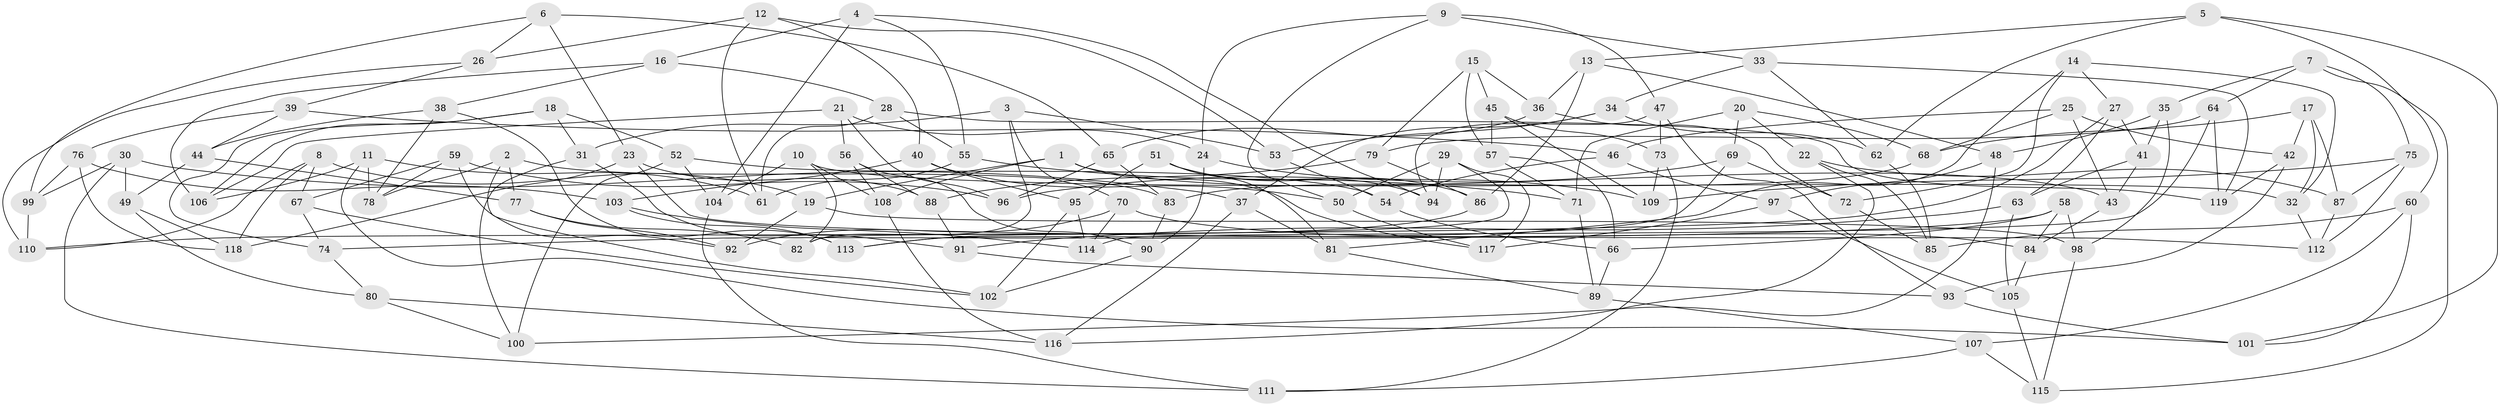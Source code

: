 // coarse degree distribution, {6: 0.4383561643835616, 4: 0.3698630136986301, 5: 0.1780821917808219, 3: 0.0136986301369863}
// Generated by graph-tools (version 1.1) at 2025/24/03/03/25 07:24:26]
// undirected, 119 vertices, 238 edges
graph export_dot {
graph [start="1"]
  node [color=gray90,style=filled];
  1;
  2;
  3;
  4;
  5;
  6;
  7;
  8;
  9;
  10;
  11;
  12;
  13;
  14;
  15;
  16;
  17;
  18;
  19;
  20;
  21;
  22;
  23;
  24;
  25;
  26;
  27;
  28;
  29;
  30;
  31;
  32;
  33;
  34;
  35;
  36;
  37;
  38;
  39;
  40;
  41;
  42;
  43;
  44;
  45;
  46;
  47;
  48;
  49;
  50;
  51;
  52;
  53;
  54;
  55;
  56;
  57;
  58;
  59;
  60;
  61;
  62;
  63;
  64;
  65;
  66;
  67;
  68;
  69;
  70;
  71;
  72;
  73;
  74;
  75;
  76;
  77;
  78;
  79;
  80;
  81;
  82;
  83;
  84;
  85;
  86;
  87;
  88;
  89;
  90;
  91;
  92;
  93;
  94;
  95;
  96;
  97;
  98;
  99;
  100;
  101;
  102;
  103;
  104;
  105;
  106;
  107;
  108;
  109;
  110;
  111;
  112;
  113;
  114;
  115;
  116;
  117;
  118;
  119;
  1 -- 117;
  1 -- 108;
  1 -- 43;
  1 -- 19;
  2 -- 78;
  2 -- 83;
  2 -- 102;
  2 -- 77;
  3 -- 31;
  3 -- 53;
  3 -- 70;
  3 -- 82;
  4 -- 16;
  4 -- 55;
  4 -- 104;
  4 -- 94;
  5 -- 60;
  5 -- 62;
  5 -- 101;
  5 -- 13;
  6 -- 65;
  6 -- 99;
  6 -- 23;
  6 -- 26;
  7 -- 35;
  7 -- 64;
  7 -- 115;
  7 -- 75;
  8 -- 110;
  8 -- 19;
  8 -- 118;
  8 -- 67;
  9 -- 47;
  9 -- 50;
  9 -- 24;
  9 -- 33;
  10 -- 32;
  10 -- 104;
  10 -- 108;
  10 -- 82;
  11 -- 61;
  11 -- 78;
  11 -- 101;
  11 -- 106;
  12 -- 53;
  12 -- 40;
  12 -- 61;
  12 -- 26;
  13 -- 36;
  13 -- 48;
  13 -- 86;
  14 -- 32;
  14 -- 72;
  14 -- 27;
  14 -- 81;
  15 -- 36;
  15 -- 45;
  15 -- 79;
  15 -- 57;
  16 -- 106;
  16 -- 28;
  16 -- 38;
  17 -- 32;
  17 -- 87;
  17 -- 68;
  17 -- 42;
  18 -- 31;
  18 -- 106;
  18 -- 52;
  18 -- 74;
  19 -- 92;
  19 -- 98;
  20 -- 69;
  20 -- 71;
  20 -- 68;
  20 -- 22;
  21 -- 96;
  21 -- 106;
  21 -- 24;
  21 -- 56;
  22 -- 85;
  22 -- 87;
  22 -- 116;
  23 -- 112;
  23 -- 88;
  23 -- 118;
  24 -- 109;
  24 -- 90;
  25 -- 46;
  25 -- 68;
  25 -- 43;
  25 -- 42;
  26 -- 39;
  26 -- 110;
  27 -- 63;
  27 -- 110;
  27 -- 41;
  28 -- 55;
  28 -- 61;
  28 -- 119;
  29 -- 50;
  29 -- 82;
  29 -- 117;
  29 -- 94;
  30 -- 49;
  30 -- 99;
  30 -- 37;
  30 -- 111;
  31 -- 100;
  31 -- 91;
  32 -- 112;
  33 -- 62;
  33 -- 119;
  33 -- 34;
  34 -- 37;
  34 -- 53;
  34 -- 62;
  35 -- 41;
  35 -- 98;
  35 -- 48;
  36 -- 65;
  36 -- 72;
  37 -- 81;
  37 -- 116;
  38 -- 44;
  38 -- 78;
  38 -- 113;
  39 -- 76;
  39 -- 46;
  39 -- 44;
  40 -- 50;
  40 -- 103;
  40 -- 95;
  41 -- 63;
  41 -- 43;
  42 -- 93;
  42 -- 119;
  43 -- 84;
  44 -- 77;
  44 -- 49;
  45 -- 73;
  45 -- 109;
  45 -- 57;
  46 -- 97;
  46 -- 54;
  47 -- 73;
  47 -- 93;
  47 -- 94;
  48 -- 100;
  48 -- 97;
  49 -- 80;
  49 -- 118;
  50 -- 117;
  51 -- 86;
  51 -- 94;
  51 -- 95;
  51 -- 81;
  52 -- 54;
  52 -- 100;
  52 -- 104;
  53 -- 54;
  54 -- 66;
  55 -- 71;
  55 -- 61;
  56 -- 108;
  56 -- 90;
  56 -- 88;
  57 -- 71;
  57 -- 66;
  58 -- 98;
  58 -- 84;
  58 -- 74;
  58 -- 66;
  59 -- 78;
  59 -- 67;
  59 -- 92;
  59 -- 96;
  60 -- 85;
  60 -- 107;
  60 -- 101;
  62 -- 85;
  63 -- 105;
  63 -- 91;
  64 -- 114;
  64 -- 79;
  64 -- 119;
  65 -- 83;
  65 -- 96;
  66 -- 89;
  67 -- 102;
  67 -- 74;
  68 -- 83;
  69 -- 96;
  69 -- 113;
  69 -- 72;
  70 -- 92;
  70 -- 84;
  70 -- 114;
  71 -- 89;
  72 -- 85;
  73 -- 111;
  73 -- 109;
  74 -- 80;
  75 -- 112;
  75 -- 109;
  75 -- 87;
  76 -- 118;
  76 -- 103;
  76 -- 99;
  77 -- 92;
  77 -- 82;
  79 -- 88;
  79 -- 86;
  80 -- 116;
  80 -- 100;
  81 -- 89;
  83 -- 90;
  84 -- 105;
  86 -- 113;
  87 -- 112;
  88 -- 91;
  89 -- 107;
  90 -- 102;
  91 -- 93;
  93 -- 101;
  95 -- 114;
  95 -- 102;
  97 -- 105;
  97 -- 117;
  98 -- 115;
  99 -- 110;
  103 -- 113;
  103 -- 114;
  104 -- 111;
  105 -- 115;
  107 -- 115;
  107 -- 111;
  108 -- 116;
}
